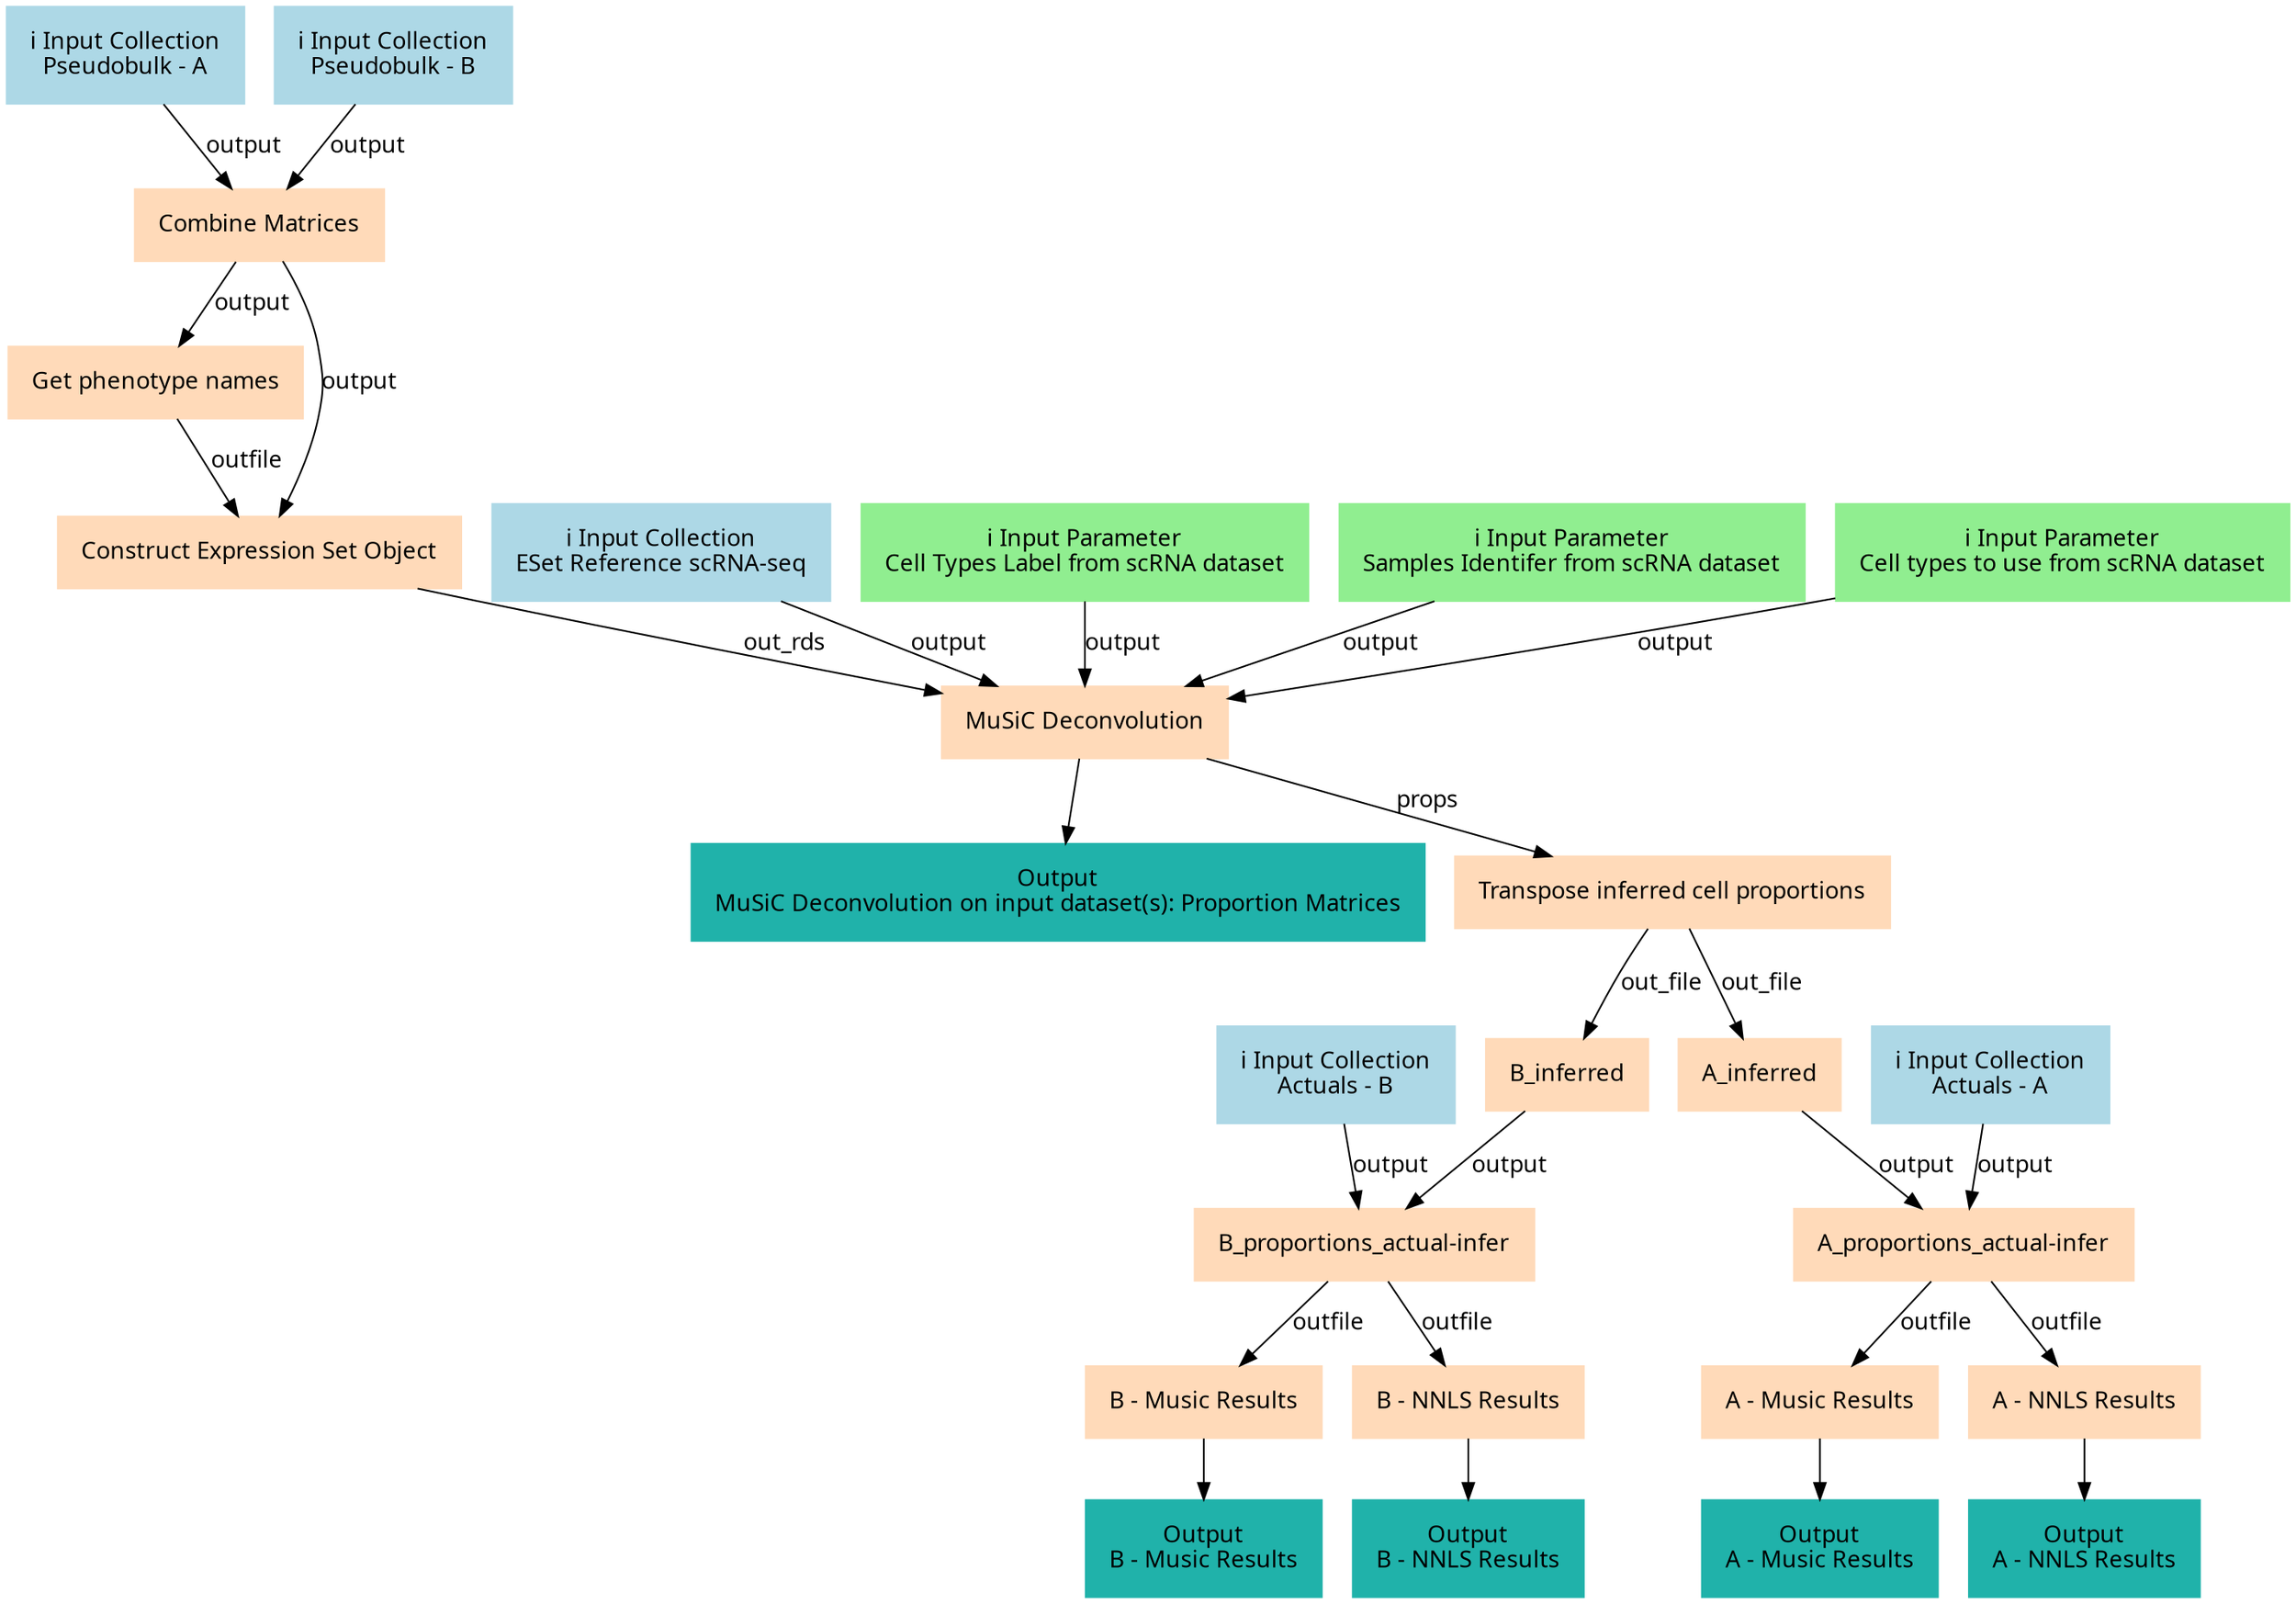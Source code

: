 digraph main {
  node [fontname="Atkinson Hyperlegible", shape=box, color=white,style=filled,color=peachpuff,margin="0.2,0.2"];
  edge [fontname="Atkinson Hyperlegible"];
  0[color=lightblue,label="ℹ️ Input Collection\nPseudobulk - A"]
  1[color=lightblue,label="ℹ️ Input Collection\nPseudobulk - B"]
  2[color=lightblue,label="ℹ️ Input Collection\nESet Reference scRNA-seq"]
  3[color=lightgreen,label="ℹ️ Input Parameter\nCell Types Label from scRNA dataset"]
  4[color=lightgreen,label="ℹ️ Input Parameter\nSamples Identifer from scRNA dataset"]
  5[color=lightgreen,label="ℹ️ Input Parameter\nCell types to use from scRNA dataset"]
  6[color=lightblue,label="ℹ️ Input Collection\nActuals - B"]
  7[color=lightblue,label="ℹ️ Input Collection\nActuals - A"]
  8[label="Combine Matrices"]
  0 -> 8 [label="output"]
  1 -> 8 [label="output"]
  9[label="Get phenotype names"]
  8 -> 9 [label="output"]
  10[label="Construct Expression Set Object"]
  8 -> 10 [label="output"]
  9 -> 10 [label="outfile"]
  11[label="MuSiC Deconvolution"]
  10 -> 11 [label="out_rds"]
  5 -> 11 [label="output"]
  3 -> 11 [label="output"]
  4 -> 11 [label="output"]
  2 -> 11 [label="output"]
  k5eeea4d088b449e299b066a2ea93119b[color=lightseagreen,label="Output\nMuSiC Deconvolution on input dataset(s): Proportion Matrices"]
  11 -> k5eeea4d088b449e299b066a2ea93119b
  12[label="Transpose inferred cell proportions"]
  11 -> 12 [label="props"]
  13[label="B_inferred"]
  12 -> 13 [label="out_file"]
  14[label="A_inferred"]
  12 -> 14 [label="out_file"]
  15[label="B_proportions_actual-infer"]
  13 -> 15 [label="output"]
  6 -> 15 [label="output"]
  16[label="A_proportions_actual-infer"]
  14 -> 16 [label="output"]
  7 -> 16 [label="output"]
  17[label="B - Music Results"]
  15 -> 17 [label="outfile"]
  kd495cd0f623b4f59a4e994f498c75fa2[color=lightseagreen,label="Output\nB - Music Results"]
  17 -> kd495cd0f623b4f59a4e994f498c75fa2
  18[label="B - NNLS Results"]
  15 -> 18 [label="outfile"]
  ka81645e184b04b12a608722040f58e11[color=lightseagreen,label="Output\nB - NNLS Results"]
  18 -> ka81645e184b04b12a608722040f58e11
  19[label="A - Music Results"]
  16 -> 19 [label="outfile"]
  ke9dc2c1e1c9e40cc8288d1a5bdf651fe[color=lightseagreen,label="Output\nA - Music Results"]
  19 -> ke9dc2c1e1c9e40cc8288d1a5bdf651fe
  20[label="A - NNLS Results"]
  16 -> 20 [label="outfile"]
  k9fcde9e0cdcc401b815765340694268b[color=lightseagreen,label="Output\nA - NNLS Results"]
  20 -> k9fcde9e0cdcc401b815765340694268b
}
